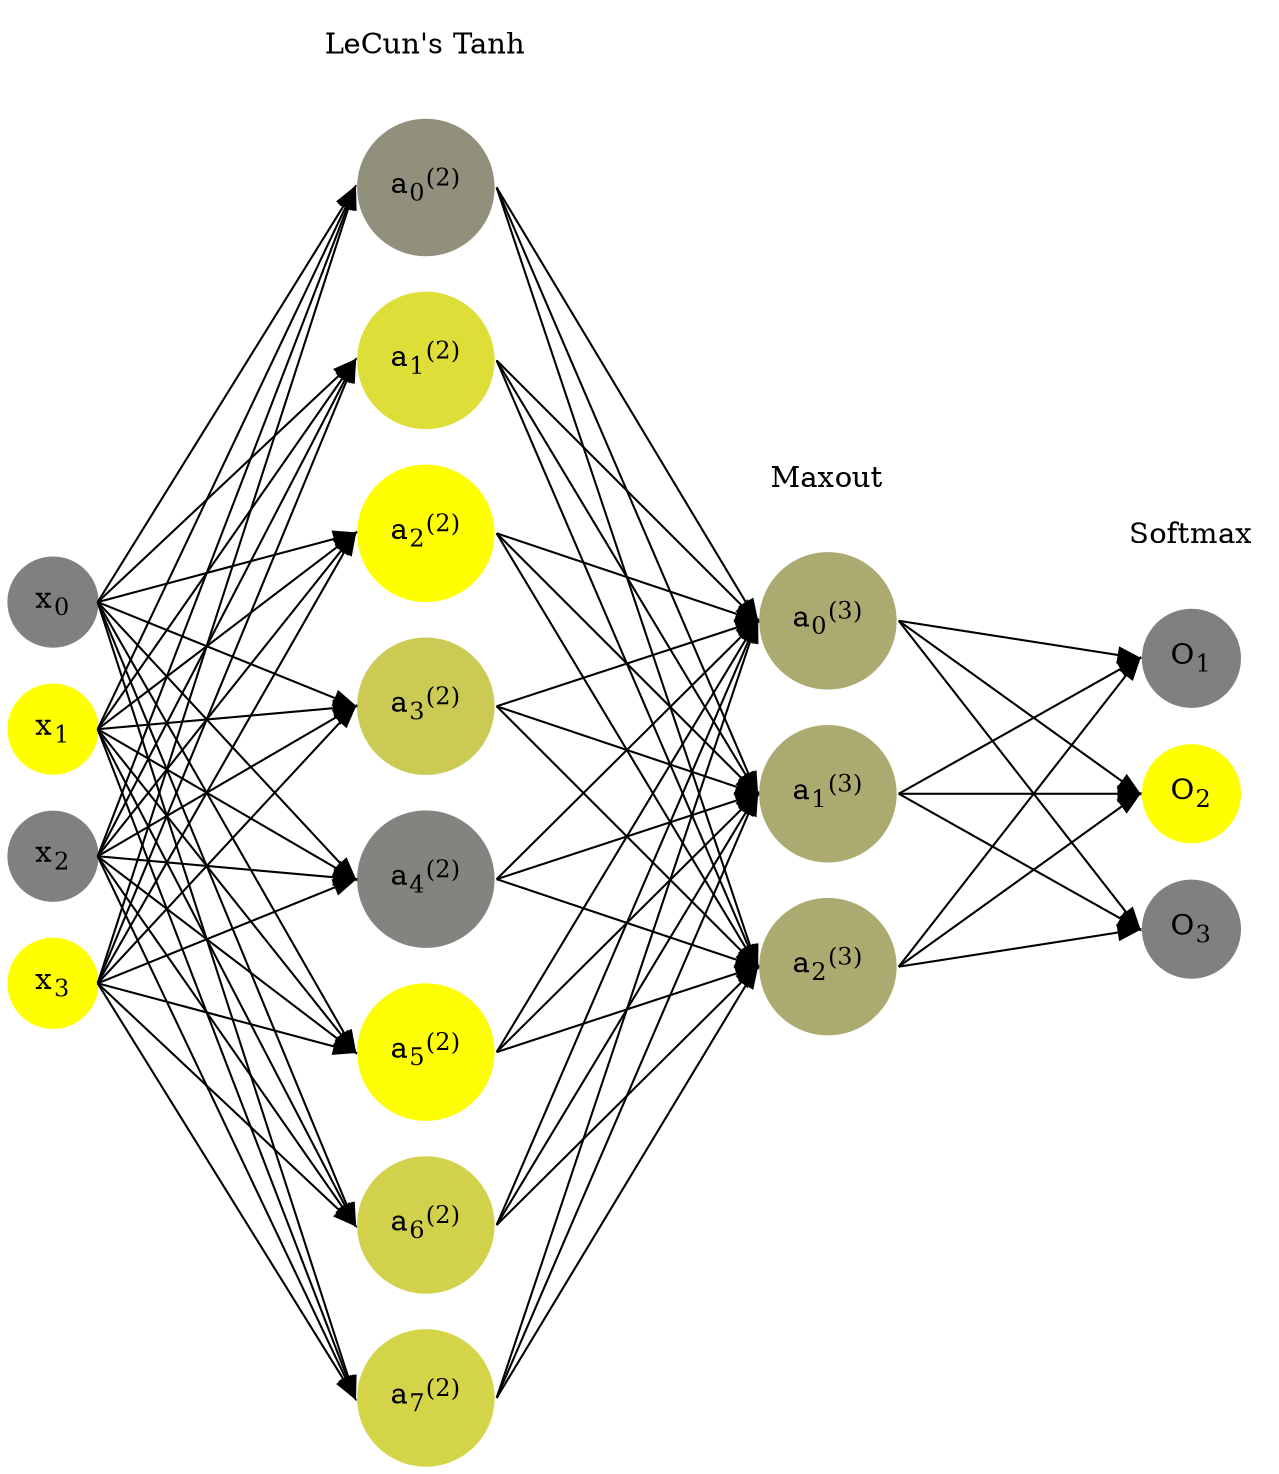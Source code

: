 digraph G {
	rankdir = LR;
	splines=false;
	edge[style=invis];
	ranksep= 1.4;
	{
	node [shape=circle, color="0.1667, 0.0, 0.5", style=filled, fillcolor="0.1667, 0.0, 0.5"];
	x0 [label=<x<sub>0</sub>>];
	}
	{
	node [shape=circle, color="0.1667, 1.0, 1.0", style=filled, fillcolor="0.1667, 1.0, 1.0"];
	x1 [label=<x<sub>1</sub>>];
	}
	{
	node [shape=circle, color="0.1667, 0.0, 0.5", style=filled, fillcolor="0.1667, 0.0, 0.5"];
	x2 [label=<x<sub>2</sub>>];
	}
	{
	node [shape=circle, color="0.1667, 1.0, 1.0", style=filled, fillcolor="0.1667, 1.0, 1.0"];
	x3 [label=<x<sub>3</sub>>];
	}
	{
	node [shape=circle, color="0.1667, 0.128788, 0.564394", style=filled, fillcolor="0.1667, 0.128788, 0.564394"];
	a02 [label=<a<sub>0</sub><sup>(2)</sup>>];
	}
	{
	node [shape=circle, color="0.1667, 0.740744, 0.870372", style=filled, fillcolor="0.1667, 0.740744, 0.870372"];
	a12 [label=<a<sub>1</sub><sup>(2)</sup>>];
	}
	{
	node [shape=circle, color="0.1667, 1.389881, 1.194940", style=filled, fillcolor="0.1667, 1.389881, 1.194940"];
	a22 [label=<a<sub>2</sub><sup>(2)</sup>>];
	}
	{
	node [shape=circle, color="0.1667, 0.582912, 0.791456", style=filled, fillcolor="0.1667, 0.582912, 0.791456"];
	a32 [label=<a<sub>3</sub><sup>(2)</sup>>];
	}
	{
	node [shape=circle, color="0.1667, 0.023937, 0.511968", style=filled, fillcolor="0.1667, 0.023937, 0.511968"];
	a42 [label=<a<sub>4</sub><sup>(2)</sup>>];
	}
	{
	node [shape=circle, color="0.1667, 0.981665, 0.990833", style=filled, fillcolor="0.1667, 0.981665, 0.990833"];
	a52 [label=<a<sub>5</sub><sup>(2)</sup>>];
	}
	{
	node [shape=circle, color="0.1667, 0.633384, 0.816692", style=filled, fillcolor="0.1667, 0.633384, 0.816692"];
	a62 [label=<a<sub>6</sub><sup>(2)</sup>>];
	}
	{
	node [shape=circle, color="0.1667, 0.656652, 0.828326", style=filled, fillcolor="0.1667, 0.656652, 0.828326"];
	a72 [label=<a<sub>7</sub><sup>(2)</sup>>];
	}
	{
	node [shape=circle, color="0.1667, 0.341722, 0.670861", style=filled, fillcolor="0.1667, 0.341722, 0.670861"];
	a03 [label=<a<sub>0</sub><sup>(3)</sup>>];
	}
	{
	node [shape=circle, color="0.1667, 0.341722, 0.670861", style=filled, fillcolor="0.1667, 0.341722, 0.670861"];
	a13 [label=<a<sub>1</sub><sup>(3)</sup>>];
	}
	{
	node [shape=circle, color="0.1667, 0.341722, 0.670861", style=filled, fillcolor="0.1667, 0.341722, 0.670861"];
	a23 [label=<a<sub>2</sub><sup>(3)</sup>>];
	}
	{
	node [shape=circle, color="0.1667, 0.0, 0.5", style=filled, fillcolor="0.1667, 0.0, 0.5"];
	O1 [label=<O<sub>1</sub>>];
	}
	{
	node [shape=circle, color="0.1667, 1.0, 1.0", style=filled, fillcolor="0.1667, 1.0, 1.0"];
	O2 [label=<O<sub>2</sub>>];
	}
	{
	node [shape=circle, color="0.1667, 0.0, 0.5", style=filled, fillcolor="0.1667, 0.0, 0.5"];
	O3 [label=<O<sub>3</sub>>];
	}
	{
	rank=same;
	x0->x1->x2->x3;
	}
	{
	rank=same;
	a02->a12->a22->a32->a42->a52->a62->a72;
	}
	{
	rank=same;
	a03->a13->a23;
	}
	{
	rank=same;
	O1->O2->O3;
	}
	l1 [shape=plaintext,label="LeCun's Tanh"];
	l1->a02;
	{rank=same; l1;a02};
	l2 [shape=plaintext,label="Maxout"];
	l2->a03;
	{rank=same; l2;a03};
	l3 [shape=plaintext,label="Softmax"];
	l3->O1;
	{rank=same; l3;O1};
edge[style=solid, tailport=e, headport=w];
	{x0;x1;x2;x3} -> {a02;a12;a22;a32;a42;a52;a62;a72};
	{a02;a12;a22;a32;a42;a52;a62;a72} -> {a03;a13;a23};
	{a03;a13;a23} -> {O1,O2,O3};
}